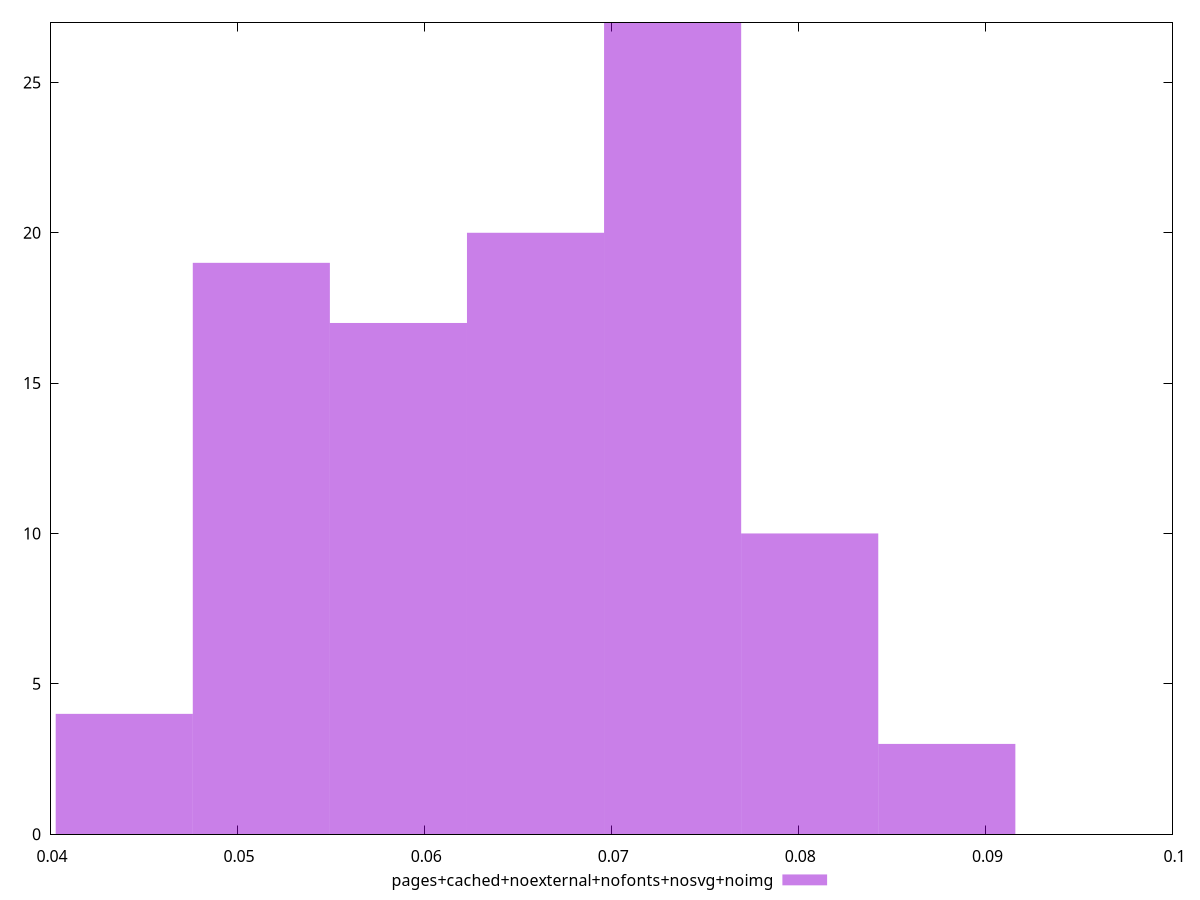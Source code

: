 $_pagesCachedNoexternalNofontsNosvgNoimg <<EOF
0.07328010628046147 27
0.06595209565241533 20
0.051296074396323034 19
0.05862408502436918 17
0.08060811690850762 10
0.08793612753655378 3
0.04396806376827689 4
EOF
set key outside below
set terminal pngcairo
set output "report_00004_2020-11-02T20-21-41.718Z/network-rtt/pages+cached+noexternal+nofonts+nosvg+noimg//raw_hist.png"
set yrange [0:27]
set boxwidth 0.0073280106280461475
set style fill transparent solid 0.5 noborder
plot $_pagesCachedNoexternalNofontsNosvgNoimg title "pages+cached+noexternal+nofonts+nosvg+noimg" with boxes ,